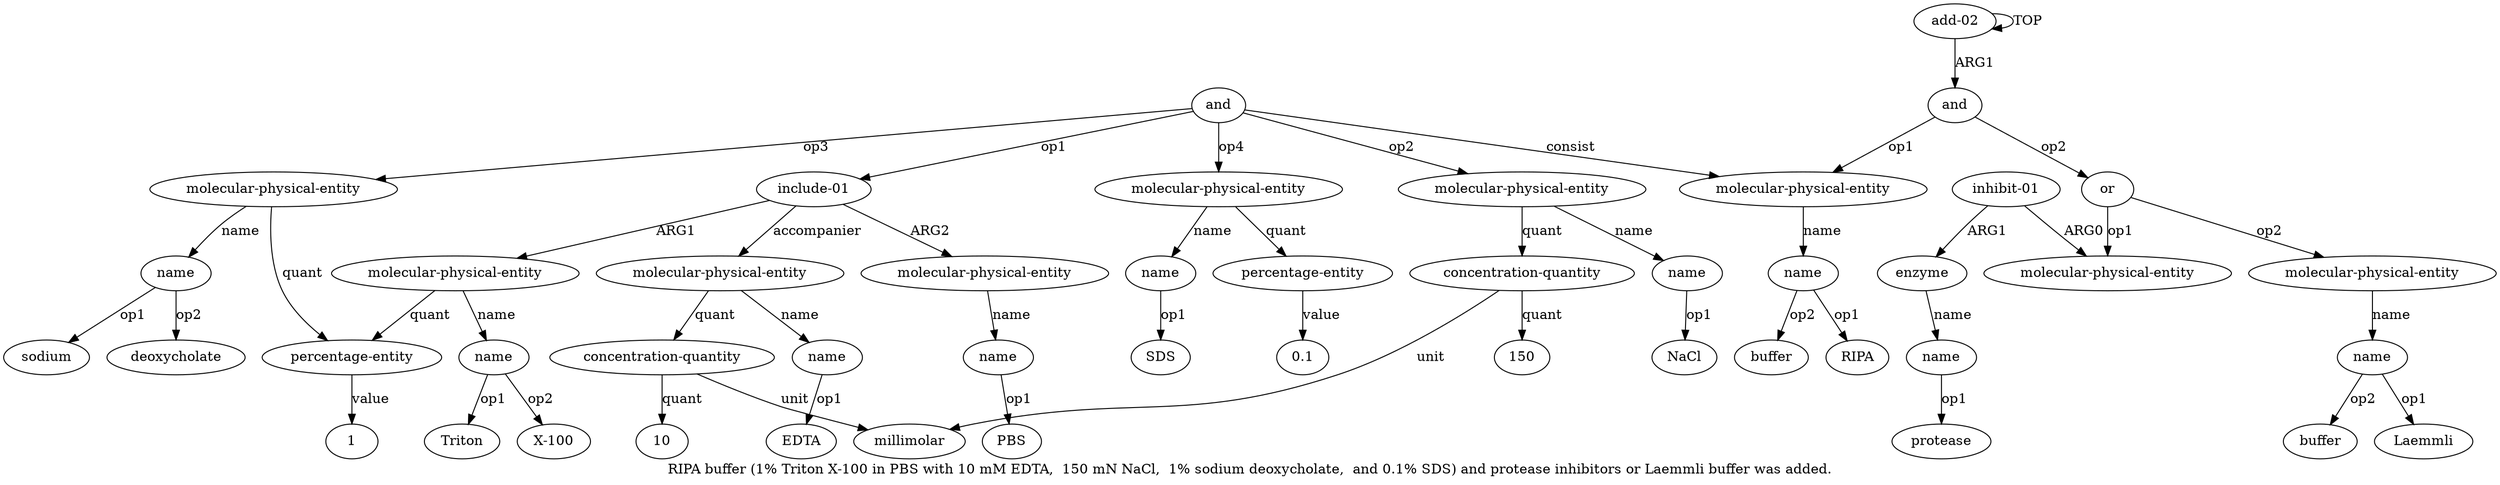 digraph  {
	graph [label="RIPA buffer (1% Triton X-100 in PBS with 10 mM EDTA,  150 mN NaCl,  1% sodium deoxycholate,  and 0.1% SDS) and protease inhibitors \
or Laemmli buffer was added."];
	node [label="\N"];
	a20	 [color=black,
		gold_ind=20,
		gold_label="molecular-physical-entity",
		label="molecular-physical-entity",
		test_ind=20,
		test_label="molecular-physical-entity"];
	a21	 [color=black,
		gold_ind=21,
		gold_label=name,
		label=name,
		test_ind=21,
		test_label=name];
	a20 -> a21 [key=0,
	color=black,
	gold_label=name,
	label=name,
	test_label=name];
a22 [color=black,
	gold_ind=22,
	gold_label="percentage-entity",
	label="percentage-entity",
	test_ind=22,
	test_label="percentage-entity"];
a20 -> a22 [key=0,
color=black,
gold_label=quant,
label=quant,
test_label=quant];
"a21 SDS" [color=black,
gold_ind=-1,
gold_label=SDS,
label=SDS,
test_ind=-1,
test_label=SDS];
a21 -> "a21 SDS" [key=0,
color=black,
gold_label=op1,
label=op1,
test_label=op1];
"a22 0.1" [color=black,
gold_ind=-1,
gold_label=0.1,
label=0.1,
test_ind=-1,
test_label=0.1];
a22 -> "a22 0.1" [key=0,
color=black,
gold_label=value,
label=value,
test_label=value];
a23 [color=black,
gold_ind=23,
gold_label=or,
label=or,
test_ind=23,
test_label=or];
a24 [color=black,
gold_ind=24,
gold_label="molecular-physical-entity",
label="molecular-physical-entity",
test_ind=24,
test_label="molecular-physical-entity"];
a23 -> a24 [key=0,
color=black,
gold_label=op1,
label=op1,
test_label=op1];
a28 [color=black,
gold_ind=28,
gold_label="molecular-physical-entity",
label="molecular-physical-entity",
test_ind=28,
test_label="molecular-physical-entity"];
a23 -> a28 [key=0,
color=black,
gold_label=op2,
label=op2,
test_label=op2];
a25 [color=black,
gold_ind=25,
gold_label="inhibit-01",
label="inhibit-01",
test_ind=25,
test_label="inhibit-01"];
a25 -> a24 [key=0,
color=black,
gold_label=ARG0,
label=ARG0,
test_label=ARG0];
a26 [color=black,
gold_ind=26,
gold_label=enzyme,
label=enzyme,
test_ind=26,
test_label=enzyme];
a25 -> a26 [key=0,
color=black,
gold_label=ARG1,
label=ARG1,
test_label=ARG1];
a27 [color=black,
gold_ind=27,
gold_label=name,
label=name,
test_ind=27,
test_label=name];
a26 -> a27 [key=0,
color=black,
gold_label=name,
label=name,
test_label=name];
"a27 protease" [color=black,
gold_ind=-1,
gold_label=protease,
label=protease,
test_ind=-1,
test_label=protease];
a27 -> "a27 protease" [key=0,
color=black,
gold_label=op1,
label=op1,
test_label=op1];
a29 [color=black,
gold_ind=29,
gold_label=name,
label=name,
test_ind=29,
test_label=name];
a28 -> a29 [key=0,
color=black,
gold_label=name,
label=name,
test_label=name];
"a29 Laemmli" [color=black,
gold_ind=-1,
gold_label=Laemmli,
label=Laemmli,
test_ind=-1,
test_label=Laemmli];
a29 -> "a29 Laemmli" [key=0,
color=black,
gold_label=op1,
label=op1,
test_label=op1];
"a29 buffer" [color=black,
gold_ind=-1,
gold_label=buffer,
label=buffer,
test_ind=-1,
test_label=buffer];
a29 -> "a29 buffer" [key=0,
color=black,
gold_label=op2,
label=op2,
test_label=op2];
"a12 EDTA" [color=black,
gold_ind=-1,
gold_label=EDTA,
label=EDTA,
test_ind=-1,
test_label=EDTA];
"a3 buffer" [color=black,
gold_ind=-1,
gold_label=buffer,
label=buffer,
test_ind=-1,
test_label=buffer];
"a13 10" [color=black,
gold_ind=-1,
gold_label=10,
label=10,
test_ind=-1,
test_label=10];
"a10 PBS" [color=black,
gold_ind=-1,
gold_label=PBS,
label=PBS,
test_ind=-1,
test_label=PBS];
"a8 1" [color=black,
gold_ind=-1,
gold_label=1,
label=1,
test_ind=-1,
test_label=1];
"a7 Triton" [color=black,
gold_ind=-1,
gold_label=Triton,
label=Triton,
test_ind=-1,
test_label=Triton];
a15 [color=black,
gold_ind=15,
gold_label="molecular-physical-entity",
label="molecular-physical-entity",
test_ind=15,
test_label="molecular-physical-entity"];
a17 [color=black,
gold_ind=17,
gold_label="concentration-quantity",
label="concentration-quantity",
test_ind=17,
test_label="concentration-quantity"];
a15 -> a17 [key=0,
color=black,
gold_label=quant,
label=quant,
test_label=quant];
a16 [color=black,
gold_ind=16,
gold_label=name,
label=name,
test_ind=16,
test_label=name];
a15 -> a16 [key=0,
color=black,
gold_label=name,
label=name,
test_label=name];
a14 [color=black,
gold_ind=14,
gold_label=millimolar,
label=millimolar,
test_ind=14,
test_label=millimolar];
a17 -> a14 [key=0,
color=black,
gold_label=unit,
label=unit,
test_label=unit];
"a17 150" [color=black,
gold_ind=-1,
gold_label=150,
label=150,
test_ind=-1,
test_label=150];
a17 -> "a17 150" [key=0,
color=black,
gold_label=quant,
label=quant,
test_label=quant];
"a16 NaCl" [color=black,
gold_ind=-1,
gold_label=NaCl,
label=NaCl,
test_ind=-1,
test_label=NaCl];
a16 -> "a16 NaCl" [key=0,
color=black,
gold_label=op1,
label=op1,
test_label=op1];
a11 [color=black,
gold_ind=11,
gold_label="molecular-physical-entity",
label="molecular-physical-entity",
test_ind=11,
test_label="molecular-physical-entity"];
a13 [color=black,
gold_ind=13,
gold_label="concentration-quantity",
label="concentration-quantity",
test_ind=13,
test_label="concentration-quantity"];
a11 -> a13 [key=0,
color=black,
gold_label=quant,
label=quant,
test_label=quant];
a12 [color=black,
gold_ind=12,
gold_label=name,
label=name,
test_ind=12,
test_label=name];
a11 -> a12 [key=0,
color=black,
gold_label=name,
label=name,
test_label=name];
a10 [color=black,
gold_ind=10,
gold_label=name,
label=name,
test_ind=10,
test_label=name];
a10 -> "a10 PBS" [key=0,
color=black,
gold_label=op1,
label=op1,
test_label=op1];
a13 -> "a13 10" [key=0,
color=black,
gold_label=quant,
label=quant,
test_label=quant];
a13 -> a14 [key=0,
color=black,
gold_label=unit,
label=unit,
test_label=unit];
a12 -> "a12 EDTA" [key=0,
color=black,
gold_label=op1,
label=op1,
test_label=op1];
"a19 sodium" [color=black,
gold_ind=-1,
gold_label=sodium,
label=sodium,
test_ind=-1,
test_label=sodium];
a19 [color=black,
gold_ind=19,
gold_label=name,
label=name,
test_ind=19,
test_label=name];
a19 -> "a19 sodium" [key=0,
color=black,
gold_label=op1,
label=op1,
test_label=op1];
"a19 deoxycholate" [color=black,
gold_ind=-1,
gold_label=deoxycholate,
label=deoxycholate,
test_ind=-1,
test_label=deoxycholate];
a19 -> "a19 deoxycholate" [key=0,
color=black,
gold_label=op2,
label=op2,
test_label=op2];
a18 [color=black,
gold_ind=18,
gold_label="molecular-physical-entity",
label="molecular-physical-entity",
test_ind=18,
test_label="molecular-physical-entity"];
a18 -> a19 [key=0,
color=black,
gold_label=name,
label=name,
test_label=name];
a8 [color=black,
gold_ind=8,
gold_label="percentage-entity",
label="percentage-entity",
test_ind=8,
test_label="percentage-entity"];
a18 -> a8 [key=0,
color=black,
gold_label=quant,
label=quant,
test_label=quant];
a1 [color=black,
gold_ind=1,
gold_label=and,
label=and,
test_ind=1,
test_label=and];
a1 -> a23 [key=0,
color=black,
gold_label=op2,
label=op2,
test_label=op2];
a2 [color=black,
gold_ind=2,
gold_label="molecular-physical-entity",
label="molecular-physical-entity",
test_ind=2,
test_label="molecular-physical-entity"];
a1 -> a2 [key=0,
color=black,
gold_label=op1,
label=op1,
test_label=op1];
a0 [color=black,
gold_ind=0,
gold_label="add-02",
label="add-02",
test_ind=0,
test_label="add-02"];
a0 -> a1 [key=0,
color=black,
gold_label=ARG1,
label=ARG1,
test_label=ARG1];
a0 -> a0 [key=0,
color=black,
gold_label=TOP,
label=TOP,
test_label=TOP];
a3 [color=black,
gold_ind=3,
gold_label=name,
label=name,
test_ind=3,
test_label=name];
a3 -> "a3 buffer" [key=0,
color=black,
gold_label=op2,
label=op2,
test_label=op2];
"a3 RIPA" [color=black,
gold_ind=-1,
gold_label=RIPA,
label=RIPA,
test_ind=-1,
test_label=RIPA];
a3 -> "a3 RIPA" [key=0,
color=black,
gold_label=op1,
label=op1,
test_label=op1];
a2 -> a3 [key=0,
color=black,
gold_label=name,
label=name,
test_label=name];
a5 [color=black,
gold_ind=5,
gold_label="include-01",
label="include-01",
test_ind=5,
test_label="include-01"];
a5 -> a11 [key=0,
color=black,
gold_label=accompanier,
label=accompanier,
test_label=accompanier];
a6 [color=black,
gold_ind=6,
gold_label="molecular-physical-entity",
label="molecular-physical-entity",
test_ind=6,
test_label="molecular-physical-entity"];
a5 -> a6 [key=0,
color=black,
gold_label=ARG1,
label=ARG1,
test_label=ARG1];
a9 [color=black,
gold_ind=9,
gold_label="molecular-physical-entity",
label="molecular-physical-entity",
test_ind=9,
test_label="molecular-physical-entity"];
a5 -> a9 [key=0,
color=black,
gold_label=ARG2,
label=ARG2,
test_label=ARG2];
a4 [color=black,
gold_ind=4,
gold_label=and,
label=and,
test_ind=4,
test_label=and];
a4 -> a20 [key=0,
color=black,
gold_label=op4,
label=op4,
test_label=op4];
a4 -> a15 [key=0,
color=black,
gold_label=op2,
label=op2,
test_label=op2];
a4 -> a18 [key=0,
color=black,
gold_label=op3,
label=op3,
test_label=op3];
a4 -> a2 [key=0,
color=black,
gold_label=consist,
label=consist,
test_label=consist];
a4 -> a5 [key=0,
color=black,
gold_label=op1,
label=op1,
test_label=op1];
a7 [color=black,
gold_ind=7,
gold_label=name,
label=name,
test_ind=7,
test_label=name];
a7 -> "a7 Triton" [key=0,
color=black,
gold_label=op1,
label=op1,
test_label=op1];
"a7 X-100" [color=black,
gold_ind=-1,
gold_label="X-100",
label="X-100",
test_ind=-1,
test_label="X-100"];
a7 -> "a7 X-100" [key=0,
color=black,
gold_label=op2,
label=op2,
test_label=op2];
a6 -> a7 [key=0,
color=black,
gold_label=name,
label=name,
test_label=name];
a6 -> a8 [key=0,
color=black,
gold_label=quant,
label=quant,
test_label=quant];
a9 -> a10 [key=0,
color=black,
gold_label=name,
label=name,
test_label=name];
a8 -> "a8 1" [key=0,
color=black,
gold_label=value,
label=value,
test_label=value];
}
